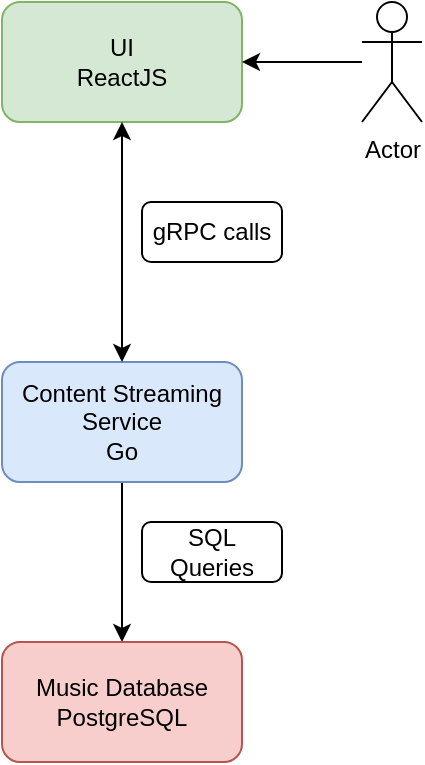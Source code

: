 <mxfile version="24.0.5" type="github">
  <diagram name="Page-1" id="TKecJ74i1THWGVXfQWML">
    <mxGraphModel dx="954" dy="589" grid="1" gridSize="10" guides="1" tooltips="1" connect="1" arrows="1" fold="1" page="1" pageScale="1" pageWidth="827" pageHeight="1169" math="0" shadow="0">
      <root>
        <mxCell id="0" />
        <mxCell id="1" parent="0" />
        <mxCell id="Uom78CrkvAnSeXXXstYl-9" style="edgeStyle=orthogonalEdgeStyle;rounded=0;orthogonalLoop=1;jettySize=auto;html=1;exitX=0.5;exitY=1;exitDx=0;exitDy=0;" edge="1" parent="1" source="Uom78CrkvAnSeXXXstYl-2" target="Uom78CrkvAnSeXXXstYl-4">
          <mxGeometry relative="1" as="geometry" />
        </mxCell>
        <mxCell id="Uom78CrkvAnSeXXXstYl-2" value="&lt;div&gt;Content Streaming Service&lt;/div&gt;&lt;div&gt;Go&lt;br&gt;&lt;/div&gt;" style="rounded=1;whiteSpace=wrap;html=1;fillColor=#dae8fc;strokeColor=#6c8ebf;" vertex="1" parent="1">
          <mxGeometry x="320" y="220" width="120" height="60" as="geometry" />
        </mxCell>
        <mxCell id="Uom78CrkvAnSeXXXstYl-3" value="&lt;div&gt;UI&lt;/div&gt;&lt;div&gt;ReactJS&lt;br&gt;&lt;/div&gt;" style="rounded=1;whiteSpace=wrap;html=1;fillColor=#d5e8d4;strokeColor=#82b366;" vertex="1" parent="1">
          <mxGeometry x="320" y="40" width="120" height="60" as="geometry" />
        </mxCell>
        <mxCell id="Uom78CrkvAnSeXXXstYl-4" value="&lt;div&gt;Music Database&lt;/div&gt;&lt;div&gt;PostgreSQL&lt;br&gt;&lt;/div&gt;" style="rounded=1;whiteSpace=wrap;html=1;fillColor=#f8cecc;strokeColor=#b85450;" vertex="1" parent="1">
          <mxGeometry x="320" y="360" width="120" height="60" as="geometry" />
        </mxCell>
        <mxCell id="Uom78CrkvAnSeXXXstYl-5" value="" style="endArrow=classic;startArrow=classic;html=1;rounded=0;entryX=0.5;entryY=1;entryDx=0;entryDy=0;exitX=0.5;exitY=0;exitDx=0;exitDy=0;" edge="1" parent="1" source="Uom78CrkvAnSeXXXstYl-2" target="Uom78CrkvAnSeXXXstYl-3">
          <mxGeometry width="50" height="50" relative="1" as="geometry">
            <mxPoint x="350" y="250" as="sourcePoint" />
            <mxPoint x="400" y="200" as="targetPoint" />
          </mxGeometry>
        </mxCell>
        <mxCell id="Uom78CrkvAnSeXXXstYl-11" value="SQL Queries" style="rounded=1;whiteSpace=wrap;html=1;" vertex="1" parent="1">
          <mxGeometry x="390" y="300" width="70" height="30" as="geometry" />
        </mxCell>
        <mxCell id="Uom78CrkvAnSeXXXstYl-17" value="gRPC calls" style="rounded=1;whiteSpace=wrap;html=1;" vertex="1" parent="1">
          <mxGeometry x="390" y="140" width="70" height="30" as="geometry" />
        </mxCell>
        <mxCell id="Uom78CrkvAnSeXXXstYl-18" value="Actor" style="shape=umlActor;verticalLabelPosition=bottom;verticalAlign=top;html=1;outlineConnect=0;" vertex="1" parent="1">
          <mxGeometry x="500" y="40" width="30" height="60" as="geometry" />
        </mxCell>
        <mxCell id="Uom78CrkvAnSeXXXstYl-22" value="" style="endArrow=classic;html=1;rounded=0;entryX=1;entryY=0.5;entryDx=0;entryDy=0;" edge="1" parent="1" source="Uom78CrkvAnSeXXXstYl-18" target="Uom78CrkvAnSeXXXstYl-3">
          <mxGeometry width="50" height="50" relative="1" as="geometry">
            <mxPoint x="620" y="50" as="sourcePoint" />
            <mxPoint x="400" y="230" as="targetPoint" />
          </mxGeometry>
        </mxCell>
      </root>
    </mxGraphModel>
  </diagram>
</mxfile>
